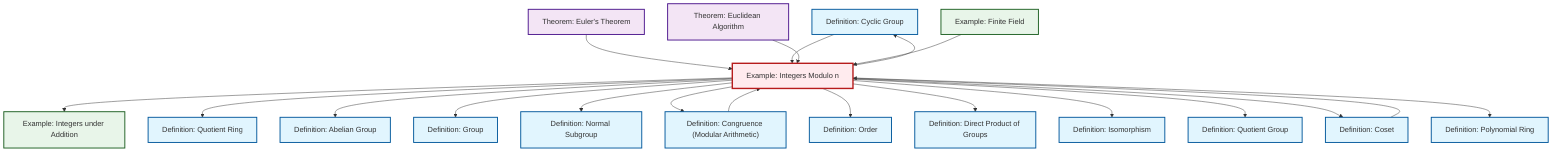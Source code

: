 graph TD
    classDef definition fill:#e1f5fe,stroke:#01579b,stroke-width:2px
    classDef theorem fill:#f3e5f5,stroke:#4a148c,stroke-width:2px
    classDef axiom fill:#fff3e0,stroke:#e65100,stroke-width:2px
    classDef example fill:#e8f5e9,stroke:#1b5e20,stroke-width:2px
    classDef current fill:#ffebee,stroke:#b71c1c,stroke-width:3px
    def-cyclic-group["Definition: Cyclic Group"]:::definition
    ex-finite-field["Example: Finite Field"]:::example
    ex-quotient-integers-mod-n["Example: Integers Modulo n"]:::example
    def-congruence["Definition: Congruence (Modular Arithmetic)"]:::definition
    ex-integers-addition["Example: Integers under Addition"]:::example
    def-quotient-group["Definition: Quotient Group"]:::definition
    def-coset["Definition: Coset"]:::definition
    def-normal-subgroup["Definition: Normal Subgroup"]:::definition
    def-order["Definition: Order"]:::definition
    def-quotient-ring["Definition: Quotient Ring"]:::definition
    def-isomorphism["Definition: Isomorphism"]:::definition
    thm-euler["Theorem: Euler's Theorem"]:::theorem
    def-abelian-group["Definition: Abelian Group"]:::definition
    thm-euclidean-algorithm["Theorem: Euclidean Algorithm"]:::theorem
    def-polynomial-ring["Definition: Polynomial Ring"]:::definition
    def-group["Definition: Group"]:::definition
    def-direct-product["Definition: Direct Product of Groups"]:::definition
    ex-quotient-integers-mod-n --> ex-integers-addition
    ex-quotient-integers-mod-n --> def-quotient-ring
    thm-euler --> ex-quotient-integers-mod-n
    ex-quotient-integers-mod-n --> def-abelian-group
    ex-quotient-integers-mod-n --> def-group
    ex-quotient-integers-mod-n --> def-normal-subgroup
    ex-quotient-integers-mod-n --> def-congruence
    ex-quotient-integers-mod-n --> def-order
    def-cyclic-group --> ex-quotient-integers-mod-n
    thm-euclidean-algorithm --> ex-quotient-integers-mod-n
    ex-quotient-integers-mod-n --> def-direct-product
    ex-quotient-integers-mod-n --> def-isomorphism
    ex-quotient-integers-mod-n --> def-quotient-group
    ex-quotient-integers-mod-n --> def-cyclic-group
    ex-quotient-integers-mod-n --> def-coset
    ex-quotient-integers-mod-n --> def-polynomial-ring
    ex-finite-field --> ex-quotient-integers-mod-n
    def-coset --> ex-quotient-integers-mod-n
    def-congruence --> ex-quotient-integers-mod-n
    class ex-quotient-integers-mod-n current